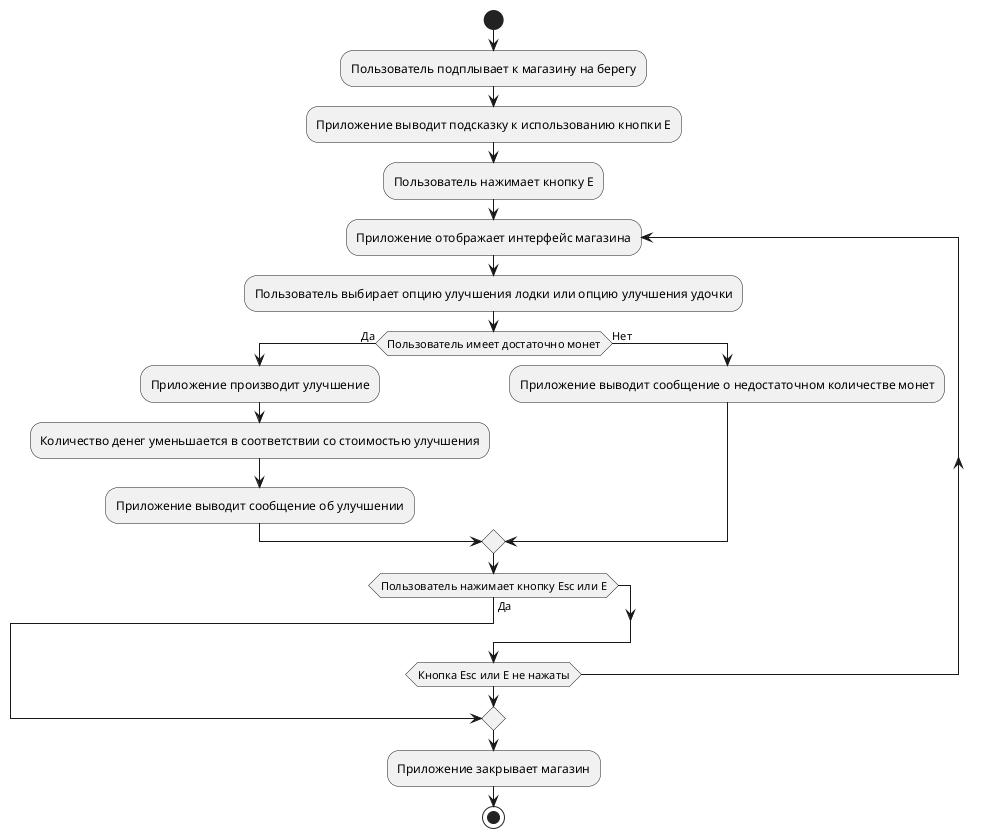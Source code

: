 @startuml Покупка улучшений

start
:Пользователь подплывает к магазину на берегу;
:Приложение выводит подсказку к использованию кнопки Е;
:Пользователь нажимает кнопку Е;
repeat :Приложение отображает интерфейс магазина;
    :Пользователь выбирает опцию улучшения лодки или опцию улучшения удочки;
    if (Пользователь имеет достаточно монет) then (Да)
        :Приложение производит улучшение;
        :Количество денег уменьшается в соответствии со стоимостью улучшения;
        :Приложение выводит сообщение об улучшении;
    else (Нет)
        :Приложение выводит сообщение о недостаточном количестве монет;
    endif
    if (Пользователь нажимает кнопку Esc или E) then (Да)
        break
    endif
repeat while (Кнопка Esc или E не нажаты)
:Приложение закрывает магазин;
stop

@enduml
